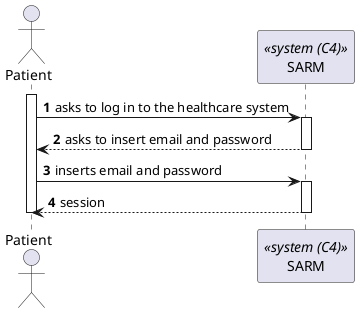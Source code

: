 @startuml process-view
autonumber

actor "Patient" as Patient
participant SARM as "SARM" <<system (C4)>>

activate Patient

    Patient -> SARM : asks to log in to the healthcare system
    
    activate SARM

        SARM --> Patient : asks to insert email and password

    deactivate SARM

    Patient -> SARM : inserts email and password

    activate SARM 
        SARM --> Patient: session
        
    deactivate SARM

deactivate Patient

@enduml
